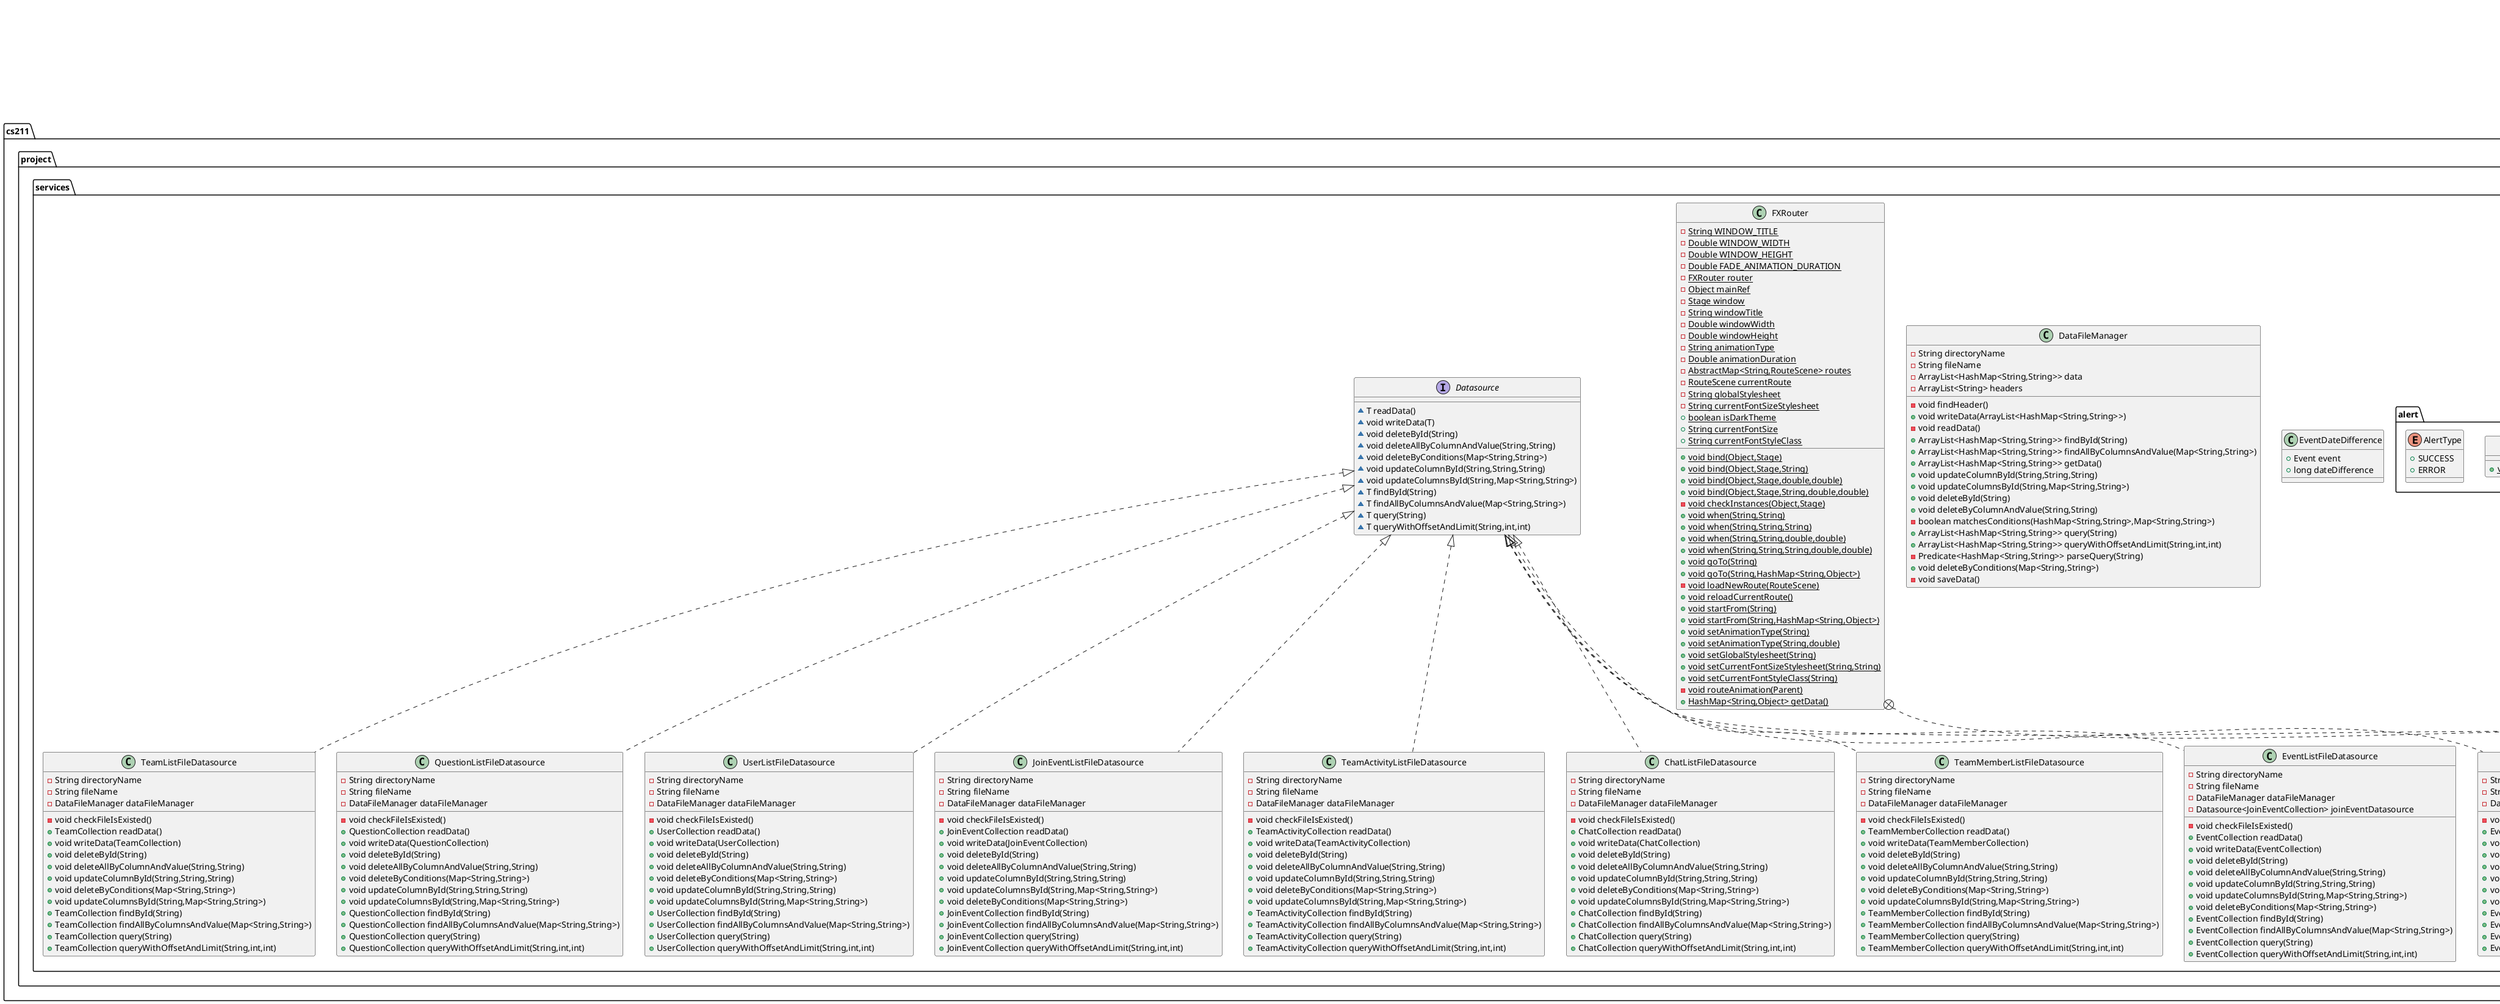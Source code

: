 @startuml
class cs211.project.services.DataFileManager {
- String directoryName
- String fileName
- ArrayList<HashMap<String,String>> data
- ArrayList<String> headers
- void findHeader()
+ void writeData(ArrayList<HashMap<String,String>>)
- void readData()
+ ArrayList<HashMap<String,String>> findById(String)
+ ArrayList<HashMap<String,String>> findAllByColumnsAndValue(Map<String,String>)
+ ArrayList<HashMap<String,String>> getData()
+ void updateColumnById(String,String,String)
+ void updateColumnsById(String,Map<String,String>)
+ void deleteById(String)
+ void deleteByColumnAndValue(String,String)
- boolean matchesConditions(HashMap<String,String>,Map<String,String>)
+ ArrayList<HashMap<String,String>> query(String)
+ ArrayList<HashMap<String,String>> queryWithOffsetAndLimit(String,int,int)
- Predicate<HashMap<String,String>> parseQuery(String)
+ void deleteByConditions(Map<String,String>)
- void saveData()
}
class cs211.project.services.comparator.ClosestEventComparator {
+ int compare(Event,Event)
}
class cs211.project.services.alert.ToastAlert {
+ {static} void show(String,AlertType)
}
enum cs211.project.services.alert.AlertType {
+  SUCCESS
+  ERROR
}
class cs211.project.services.EventDateDifference {
+ Event event
+ long dateDifference
}
class cs211.project.services.FXRouter {
- {static} String WINDOW_TITLE
- {static} Double WINDOW_WIDTH
- {static} Double WINDOW_HEIGHT
- {static} Double FADE_ANIMATION_DURATION
- {static} FXRouter router
- {static} Object mainRef
- {static} Stage window
- {static} String windowTitle
- {static} Double windowWidth
- {static} Double windowHeight
- {static} String animationType
- {static} Double animationDuration
- {static} AbstractMap<String,RouteScene> routes
- {static} RouteScene currentRoute
- {static} String globalStylesheet
- {static} String currentFontSizeStylesheet
+ {static} boolean isDarkTheme
+ {static} String currentFontSize
+ {static} String currentFontStyleClass
+ {static} void bind(Object,Stage)
+ {static} void bind(Object,Stage,String)
+ {static} void bind(Object,Stage,double,double)
+ {static} void bind(Object,Stage,String,double,double)
- {static} void checkInstances(Object,Stage)
+ {static} void when(String,String)
+ {static} void when(String,String,String)
+ {static} void when(String,String,double,double)
+ {static} void when(String,String,String,double,double)
+ {static} void goTo(String)
+ {static} void goTo(String,HashMap<String,Object>)
- {static} void loadNewRoute(RouteScene)
+ {static} void reloadCurrentRoute()
+ {static} void startFrom(String)
+ {static} void startFrom(String,HashMap<String,Object>)
+ {static} void setAnimationType(String)
+ {static} void setAnimationType(String,double)
+ {static} void setGlobalStylesheet(String)
+ {static} void setCurrentFontSizeStylesheet(String,String)
+ {static} void setCurrentFontStyleClass(String)
- {static} void routeAnimation(Parent)
+ {static} HashMap<String,Object> getData()
}
class cs211.project.services.FXRouter$RouteScene {
- String scenePath
- String windowTitle
- double sceneWidth
- double sceneHeight
- HashMap<String,Object> data
- {static} String getWindowTitle()
- {static} double getWindowWidth()
- {static} double getWindowHeight()
}
class cs211.project.services.TeamListFileDatasource {
- String directoryName
- String fileName
- DataFileManager dataFileManager
- void checkFileIsExisted()
+ TeamCollection readData()
+ void writeData(TeamCollection)
+ void deleteById(String)
+ void deleteAllByColumnAndValue(String,String)
+ void updateColumnById(String,String,String)
+ void deleteByConditions(Map<String,String>)
+ void updateColumnsById(String,Map<String,String>)
+ TeamCollection findById(String)
+ TeamCollection findAllByColumnsAndValue(Map<String,String>)
+ TeamCollection query(String)
+ TeamCollection queryWithOffsetAndLimit(String,int,int)
}
class cs211.project.services.DateTimeService {
+ {static} String getCurrentDate()
+ {static} String getCurrentTime()
+ {static} String convertDateFormat(String)
+ {static} String toString(String)
+ {static} String getCurrentDateTime()
}
interface cs211.project.services.Datasource {
~ T readData()
~ void writeData(T)
~ void deleteById(String)
~ void deleteAllByColumnAndValue(String,String)
~ void deleteByConditions(Map<String,String>)
~ void updateColumnById(String,String,String)
~ void updateColumnsById(String,Map<String,String>)
~ T findById(String)
~ T findAllByColumnsAndValue(Map<String,String>)
~ T query(String)
~ T queryWithOffsetAndLimit(String,int,int)
}
class cs211.project.services.comparator.MostEventParticipantComparator {
+ int compare(Event,Event)
}
class cs211.project.services.QuestionListFileDatasource {
- String directoryName
- String fileName
- DataFileManager dataFileManager
- void checkFileIsExisted()
+ QuestionCollection readData()
+ void writeData(QuestionCollection)
+ void deleteById(String)
+ void deleteAllByColumnAndValue(String,String)
+ void deleteByConditions(Map<String,String>)
+ void updateColumnById(String,String,String)
+ void updateColumnsById(String,Map<String,String>)
+ QuestionCollection findById(String)
+ QuestionCollection findAllByColumnsAndValue(Map<String,String>)
+ QuestionCollection query(String)
+ QuestionCollection queryWithOffsetAndLimit(String,int,int)
}
class cs211.project.services.UserListFileDatasource {
- String directoryName
- String fileName
- DataFileManager dataFileManager
- void checkFileIsExisted()
+ UserCollection readData()
+ void writeData(UserCollection)
+ void deleteById(String)
+ void deleteAllByColumnAndValue(String,String)
+ void deleteByConditions(Map<String,String>)
+ void updateColumnById(String,String,String)
+ void updateColumnsById(String,Map<String,String>)
+ UserCollection findById(String)
+ UserCollection findAllByColumnsAndValue(Map<String,String>)
+ UserCollection query(String)
+ UserCollection queryWithOffsetAndLimit(String,int,int)
}
class cs211.project.services.comparator.LeastEventParticipantComparator {
+ int compare(Event,Event)
}
class cs211.project.services.JoinEventListFileDatasource {
- String directoryName
- String fileName
- DataFileManager dataFileManager
- void checkFileIsExisted()
+ JoinEventCollection readData()
+ void writeData(JoinEventCollection)
+ void deleteById(String)
+ void deleteAllByColumnAndValue(String,String)
+ void updateColumnById(String,String,String)
+ void updateColumnsById(String,Map<String,String>)
+ void deleteByConditions(Map<String,String>)
+ JoinEventCollection findById(String)
+ JoinEventCollection findAllByColumnsAndValue(Map<String,String>)
+ JoinEventCollection query(String)
+ JoinEventCollection queryWithOffsetAndLimit(String,int,int)
}
class cs211.project.services.TeamActivityListFileDatasource {
- String directoryName
- String fileName
- DataFileManager dataFileManager
- void checkFileIsExisted()
+ TeamActivityCollection readData()
+ void writeData(TeamActivityCollection)
+ void deleteById(String)
+ void deleteAllByColumnAndValue(String,String)
+ void updateColumnById(String,String,String)
+ void deleteByConditions(Map<String,String>)
+ void updateColumnsById(String,Map<String,String>)
+ TeamActivityCollection findById(String)
+ TeamActivityCollection findAllByColumnsAndValue(Map<String,String>)
+ TeamActivityCollection query(String)
+ TeamActivityCollection queryWithOffsetAndLimit(String,int,int)
}
class cs211.project.services.ChatListFileDatasource {
- String directoryName
- String fileName
- DataFileManager dataFileManager
- void checkFileIsExisted()
+ ChatCollection readData()
+ void writeData(ChatCollection)
+ void deleteById(String)
+ void deleteAllByColumnAndValue(String,String)
+ void updateColumnById(String,String,String)
+ void deleteByConditions(Map<String,String>)
+ void updateColumnsById(String,Map<String,String>)
+ ChatCollection findById(String)
+ ChatCollection findAllByColumnsAndValue(Map<String,String>)
+ ChatCollection query(String)
+ ChatCollection queryWithOffsetAndLimit(String,int,int)
}
class cs211.project.services.comparator.OldestEventComparator {
+ int compare(Event,Event)
}
class cs211.project.services.TeamMemberListFileDatasource {
- String directoryName
- String fileName
- DataFileManager dataFileManager
- void checkFileIsExisted()
+ TeamMemberCollection readData()
+ void writeData(TeamMemberCollection)
+ void deleteById(String)
+ void deleteAllByColumnAndValue(String,String)
+ void updateColumnById(String,String,String)
+ void deleteByConditions(Map<String,String>)
+ void updateColumnsById(String,Map<String,String>)
+ TeamMemberCollection findById(String)
+ TeamMemberCollection findAllByColumnsAndValue(Map<String,String>)
+ TeamMemberCollection query(String)
+ TeamMemberCollection queryWithOffsetAndLimit(String,int,int)
}
class cs211.project.services.comparator.LatestEventComparator {
+ int compare(Event,Event)
}
class cs211.project.services.EventListFileDatasource {
- String directoryName
- String fileName
- DataFileManager dataFileManager
- Datasource<JoinEventCollection> joinEventDatasource
- void checkFileIsExisted()
+ EventCollection readData()
+ void writeData(EventCollection)
+ void deleteById(String)
+ void deleteAllByColumnAndValue(String,String)
+ void updateColumnById(String,String,String)
+ void updateColumnsById(String,Map<String,String>)
+ void deleteByConditions(Map<String,String>)
+ EventCollection findById(String)
+ EventCollection findAllByColumnsAndValue(Map<String,String>)
+ EventCollection query(String)
+ EventCollection queryWithOffsetAndLimit(String,int,int)
}
class cs211.project.services.EventActivityListFileDatasource {
- String directoryName
- String fileName
- DataFileManager dataFileManager
- void checkFileIsExisted()
+ EventActivityCollection readData()
+ void writeData(EventActivityCollection)
+ void deleteById(String)
+ void deleteAllByColumnAndValue(String,String)
+ void updateColumnById(String,String,String)
+ void deleteByConditions(Map<String,String>)
+ void updateColumnsById(String,Map<String,String>)
+ EventActivityCollection findById(String)
+ EventActivityCollection findAllByColumnsAndValue(Map<String,String>)
+ EventActivityCollection query(String)
+ EventActivityCollection queryWithOffsetAndLimit(String,int,int)
}
class cs211.project.services.AnswerListFileDatasource {
- String directoryName
- String fileName
- DataFileManager dataFileManager
- void checkFileIsExisted()
+ AnswerCollection readData()
+ void writeData(AnswerCollection)
+ void deleteById(String)
+ void deleteAllByColumnAndValue(String,String)
+ void deleteByConditions(Map<String,String>)
+ void updateColumnById(String,String,String)
+ void updateColumnsById(String,Map<String,String>)
+ AnswerCollection findById(String)
+ AnswerCollection findAllByColumnsAndValue(Map<String,String>)
+ AnswerCollection query(String)
+ AnswerCollection queryWithOffsetAndLimit(String,int,int)
}


java.util.Comparator <|.. cs211.project.services.comparator.ClosestEventComparator
cs211.project.services.FXRouter +.. cs211.project.services.FXRouter$RouteScene
cs211.project.services.Datasource <|.. cs211.project.services.TeamListFileDatasource
java.util.Comparator <|.. cs211.project.services.comparator.MostEventParticipantComparator
cs211.project.services.Datasource <|.. cs211.project.services.QuestionListFileDatasource
cs211.project.services.Datasource <|.. cs211.project.services.UserListFileDatasource
java.util.Comparator <|.. cs211.project.services.comparator.LeastEventParticipantComparator
cs211.project.services.Datasource <|.. cs211.project.services.JoinEventListFileDatasource
cs211.project.services.Datasource <|.. cs211.project.services.TeamActivityListFileDatasource
cs211.project.services.Datasource <|.. cs211.project.services.ChatListFileDatasource
java.util.Comparator <|.. cs211.project.services.comparator.OldestEventComparator
cs211.project.services.Datasource <|.. cs211.project.services.TeamMemberListFileDatasource
java.util.Comparator <|.. cs211.project.services.comparator.LatestEventComparator
cs211.project.services.Datasource <|.. cs211.project.services.EventListFileDatasource
cs211.project.services.Datasource <|.. cs211.project.services.EventActivityListFileDatasource
cs211.project.services.Datasource <|.. cs211.project.services.AnswerListFileDatasource
@enduml